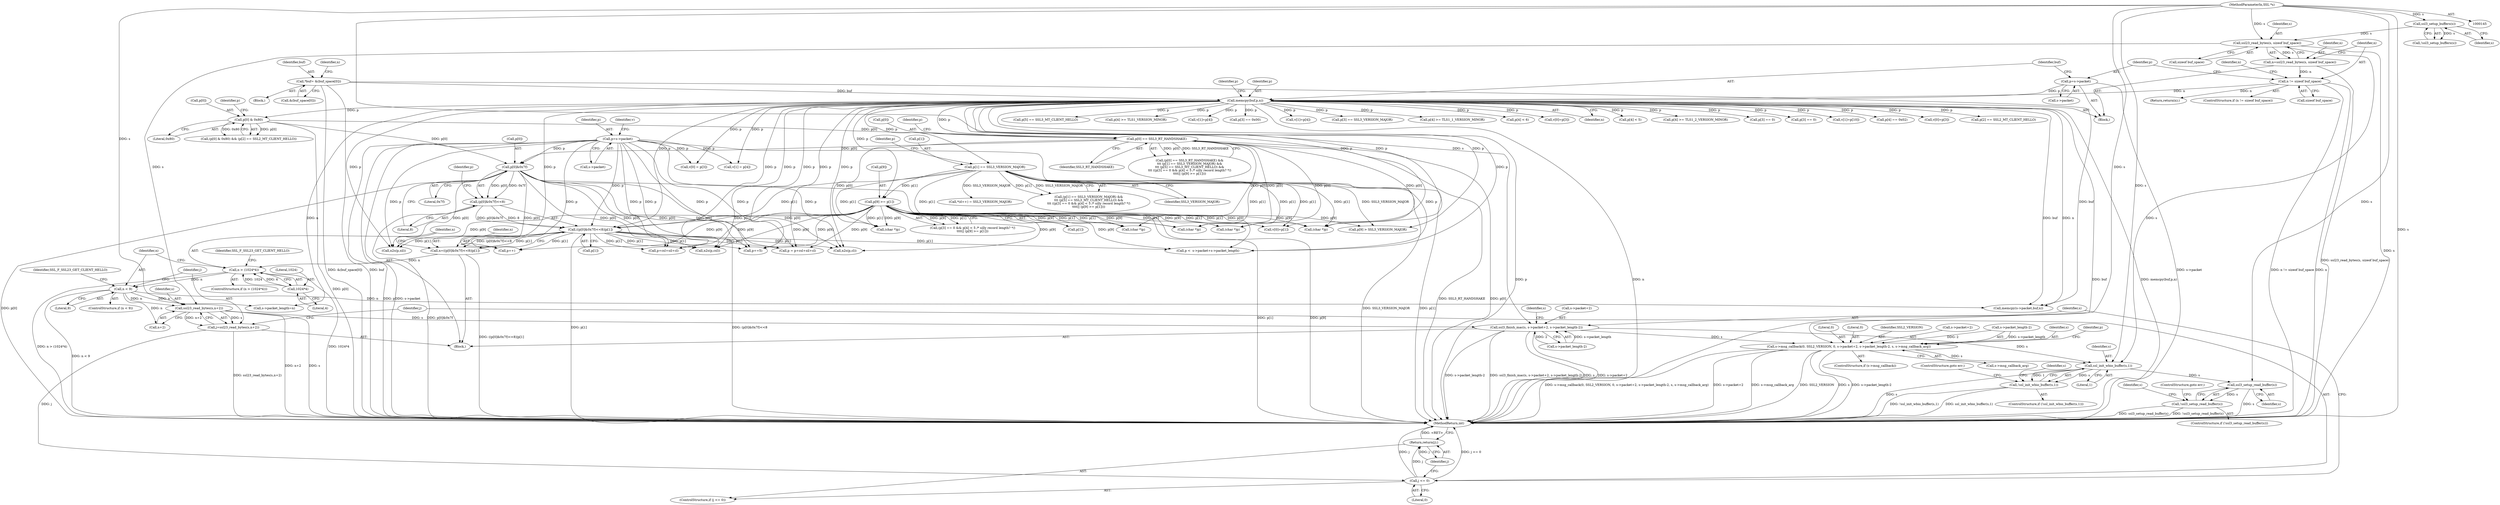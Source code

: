 digraph "0_openssl_26a59d9b46574e457870197dffa802871b4c8fc7_0@API" {
"1000769" [label="(Call,ssl23_read_bytes(s,n+2))"];
"1000197" [label="(Call,ssl23_read_bytes(s, sizeof buf_space))"];
"1000192" [label="(Call,ssl3_setup_buffers(s))"];
"1000146" [label="(MethodParameterIn,SSL *s)"];
"1000759" [label="(Call,n < 9)"];
"1000748" [label="(Call,n > (1024*4))"];
"1000734" [label="(Call,n=((p[0]&0x7f)<<8)|p[1])"];
"1000736" [label="(Call,((p[0]&0x7f)<<8)|p[1])"];
"1000737" [label="(Call,(p[0]&0x7f)<<8)"];
"1000738" [label="(Call,p[0]&0x7f)"];
"1000715" [label="(Call,p=s->packet)"];
"1000219" [label="(Call,p[0] & 0x80)"];
"1000213" [label="(Call,memcpy(buf,p,n))"];
"1000150" [label="(Call,*buf= &(buf_space[0]))"];
"1000208" [label="(Call,p=s->packet)"];
"1000202" [label="(Call,n != sizeof buf_space)"];
"1000195" [label="(Call,n=ssl23_read_bytes(s, sizeof buf_space))"];
"1000428" [label="(Call,p[0] == SSL3_RT_HANDSHAKE)"];
"1000434" [label="(Call,p[1] == SSL3_VERSION_MAJOR)"];
"1000457" [label="(Call,p[9] >= p[1])"];
"1000750" [label="(Call,1024*4)"];
"1000767" [label="(Call,j=ssl23_read_bytes(s,n+2))"];
"1000775" [label="(Call,j <= 0)"];
"1000778" [label="(Return,return(j);)"];
"1000780" [label="(Call,ssl3_finish_mac(s, s->packet+2, s->packet_length-2))"];
"1000796" [label="(Call,s->msg_callback(0, SSL2_VERSION, 0, s->packet+2, s->packet_length-2, s, s->msg_callback_arg))"];
"1001076" [label="(Call,ssl_init_wbio_buffer(s,1))"];
"1001075" [label="(Call,!ssl_init_wbio_buffer(s,1))"];
"1001097" [label="(Call,ssl3_setup_read_buffer(s))"];
"1001096" [label="(Call,!ssl3_setup_read_buffer(s))"];
"1000782" [label="(Call,s->packet+2)"];
"1000458" [label="(Call,p[9])"];
"1000461" [label="(Call,p[1])"];
"1000192" [label="(Call,ssl3_setup_buffers(s))"];
"1000796" [label="(Call,s->msg_callback(0, SSL2_VERSION, 0, s->packet+2, s->packet_length-2, s, s->msg_callback_arg))"];
"1000739" [label="(Call,p[0])"];
"1000720" [label="(Call,v[0] = p[3])"];
"1001095" [label="(ControlStructure,if (!ssl3_setup_read_buffer(s)))"];
"1000825" [label="(Call,n2s(p,sil))"];
"1001114" [label="(Call,memcpy(s->packet,buf,n))"];
"1000219" [label="(Call,p[0] & 0x80)"];
"1000199" [label="(Call,sizeof buf_space)"];
"1000792" [label="(ControlStructure,if (s->msg_callback))"];
"1000759" [label="(Call,n < 9)"];
"1000445" [label="(Call,(p[3] == 0 && p[4] < 5 /* silly record length? */)\n\t\t\t\t|| (p[9] >= p[1]))"];
"1001000" [label="(Call,p++)"];
"1001078" [label="(Literal,1)"];
"1000208" [label="(Call,p=s->packet)"];
"1000737" [label="(Call,(p[0]&0x7f)<<8)"];
"1000819" [label="(Call,p+=5)"];
"1000432" [label="(Identifier,SSL3_RT_HANDSHAKE)"];
"1000202" [label="(Call,n != sizeof buf_space)"];
"1000440" [label="(Call,p[5] == SSL3_MT_CLIENT_HELLO)"];
"1000760" [label="(Identifier,n)"];
"1000166" [label="(Identifier,n)"];
"1000985" [label="(Call,p <  s->packet+s->packet_length)"];
"1000290" [label="(Call,p[4] >= TLS1_VERSION_MINOR)"];
"1000435" [label="(Call,p[1])"];
"1000722" [label="(Identifier,v)"];
"1000250" [label="(Call,v[1]=p[4])"];
"1000776" [label="(Identifier,j)"];
"1001080" [label="(Call,s->packet_length=n)"];
"1000232" [label="(Call,p[3] == 0x00)"];
"1000781" [label="(Identifier,s)"];
"1000794" [label="(Identifier,s)"];
"1000770" [label="(Identifier,s)"];
"1000764" [label="(Identifier,SSL_F_SSL23_GET_CLIENT_HELLO)"];
"1000716" [label="(Identifier,p)"];
"1000743" [label="(Literal,8)"];
"1000977" [label="(Call,p+csl+sil+cl)"];
"1000676" [label="(Call,(char *)p)"];
"1000811" [label="(Call,s->msg_callback_arg)"];
"1000180" [label="(Block,)"];
"1000457" [label="(Call,p[9] >= p[1])"];
"1000282" [label="(Call,v[1]=p[4])"];
"1000269" [label="(Call,p[3] == SSL3_VERSION_MAJOR)"];
"1001098" [label="(Identifier,s)"];
"1000323" [label="(Call,p[4] >= TLS1_1_VERSION_MINOR)"];
"1000736" [label="(Call,((p[0]&0x7f)<<8)|p[1])"];
"1000151" [label="(Identifier,buf)"];
"1000715" [label="(Call,p=s->packet)"];
"1000775" [label="(Call,j <= 0)"];
"1000479" [label="(Call,p[4] < 6)"];
"1000777" [label="(Literal,0)"];
"1000747" [label="(ControlStructure,if (n > (1024*4)))"];
"1000644" [label="(Call,(char *)p)"];
"1000744" [label="(Call,p[1])"];
"1000755" [label="(Identifier,SSL_F_SSL23_GET_CLIENT_HELLO)"];
"1000223" [label="(Literal,0x80)"];
"1000465" [label="(Call,v[0]=p[1])"];
"1000768" [label="(Identifier,j)"];
"1000774" [label="(ControlStructure,if (j <= 0))"];
"1000204" [label="(Call,sizeof buf_space)"];
"1000429" [label="(Call,p[0])"];
"1000778" [label="(Return,return(j);)"];
"1000215" [label="(Identifier,p)"];
"1000738" [label="(Call,p[0]&0x7f)"];
"1000748" [label="(Call,n > (1024*4))"];
"1000711" [label="(Block,)"];
"1000734" [label="(Call,n=((p[0]&0x7f)<<8)|p[1])"];
"1000661" [label="(Call,(char *)p)"];
"1000243" [label="(Call,v[0]=p[3])"];
"1000147" [label="(Block,)"];
"1000216" [label="(Identifier,n)"];
"1000822" [label="(Call,n2s(p,csl))"];
"1000452" [label="(Call,p[4] < 5)"];
"1001079" [label="(ControlStructure,goto err;)"];
"1001099" [label="(ControlStructure,goto err;)"];
"1000815" [label="(Identifier,p)"];
"1001076" [label="(Call,ssl_init_wbio_buffer(s,1))"];
"1001075" [label="(Call,!ssl_init_wbio_buffer(s,1))"];
"1001074" [label="(ControlStructure,if (!ssl_init_wbio_buffer(s,1)))"];
"1000750" [label="(Call,1024*4)"];
"1000780" [label="(Call,ssl3_finish_mac(s, s->packet+2, s->packet_length-2))"];
"1000193" [label="(Identifier,s)"];
"1000727" [label="(Call,v[1] = p[4])"];
"1000717" [label="(Call,s->packet)"];
"1000758" [label="(ControlStructure,if (n < 9))"];
"1000298" [label="(Call,p[4] >= TLS1_2_VERSION_MINOR)"];
"1000226" [label="(Identifier,p)"];
"1000206" [label="(Return,return(n);)"];
"1000447" [label="(Call,p[3] == 0)"];
"1000745" [label="(Identifier,p)"];
"1000771" [label="(Call,n+2)"];
"1000635" [label="(Call,(char *)p)"];
"1000210" [label="(Call,s->packet)"];
"1000203" [label="(Identifier,n)"];
"1001097" [label="(Call,ssl3_setup_read_buffer(s))"];
"1000868" [label="(Call,*(d++) = SSL3_VERSION_MAJOR)"];
"1000150" [label="(Call,*buf= &(buf_space[0]))"];
"1000761" [label="(Literal,9)"];
"1000797" [label="(Literal,0)"];
"1000767" [label="(Call,j=ssl23_read_bytes(s,n+2))"];
"1000201" [label="(ControlStructure,if (n != sizeof buf_space))"];
"1000474" [label="(Call,p[3] == 0)"];
"1000799" [label="(Literal,0)"];
"1000220" [label="(Call,p[0])"];
"1000433" [label="(Call,(p[1] == SSL3_VERSION_MAJOR) &&\n\t\t\t (p[5] == SSL3_MT_CLIENT_HELLO) &&\n\t\t\t ((p[3] == 0 && p[4] < 5 /* silly record length? */)\n\t\t\t\t|| (p[9] >= p[1])))"];
"1000197" [label="(Call,ssl23_read_bytes(s, sizeof buf_space))"];
"1000209" [label="(Identifier,p)"];
"1000442" [label="(Identifier,p)"];
"1000438" [label="(Identifier,SSL3_VERSION_MAJOR)"];
"1000501" [label="(Call,v[1]=p[10])"];
"1000490" [label="(Call,p[9] > SSL3_VERSION_MAJOR)"];
"1000975" [label="(Call,p = p+csl+sil+cl)"];
"1000427" [label="(Call,(p[0] == SSL3_RT_HANDSHAKE) &&\n\t\t\t (p[1] == SSL3_VERSION_MAJOR) &&\n\t\t\t (p[5] == SSL3_MT_CLIENT_HELLO) &&\n\t\t\t ((p[3] == 0 && p[4] < 5 /* silly record length? */)\n\t\t\t\t|| (p[9] >= p[1])))"];
"1000218" [label="(Call,(p[0] & 0x80) && (p[2] == SSL2_MT_CLIENT_HELLO))"];
"1000207" [label="(Identifier,n)"];
"1000214" [label="(Identifier,buf)"];
"1000221" [label="(Identifier,p)"];
"1001077" [label="(Identifier,s)"];
"1000798" [label="(Identifier,SSL2_VERSION)"];
"1000237" [label="(Call,p[4] == 0x02)"];
"1000800" [label="(Call,s->packet+2)"];
"1000152" [label="(Call,&(buf_space[0]))"];
"1000196" [label="(Identifier,n)"];
"1000787" [label="(Call,s->packet_length-2)"];
"1000752" [label="(Literal,4)"];
"1001102" [label="(Identifier,s)"];
"1000195" [label="(Call,n=ssl23_read_bytes(s, sizeof buf_space))"];
"1000275" [label="(Call,v[0]=p[3])"];
"1000749" [label="(Identifier,n)"];
"1001274" [label="(MethodReturn,int)"];
"1000751" [label="(Literal,1024)"];
"1000779" [label="(Identifier,j)"];
"1001096" [label="(Call,!ssl3_setup_read_buffer(s))"];
"1000735" [label="(Identifier,n)"];
"1000428" [label="(Call,p[0] == SSL3_RT_HANDSHAKE)"];
"1000805" [label="(Call,s->packet_length-2)"];
"1000742" [label="(Literal,0x7f)"];
"1001082" [label="(Identifier,s)"];
"1000769" [label="(Call,ssl23_read_bytes(s,n+2))"];
"1000224" [label="(Call,p[2] == SSL2_MT_CLIENT_HELLO)"];
"1000198" [label="(Identifier,s)"];
"1000653" [label="(Call,(char *)p)"];
"1000191" [label="(Call,!ssl3_setup_buffers(s))"];
"1000436" [label="(Identifier,p)"];
"1000828" [label="(Call,n2s(p,cl))"];
"1000810" [label="(Identifier,s)"];
"1000146" [label="(MethodParameterIn,SSL *s)"];
"1000434" [label="(Call,p[1] == SSL3_VERSION_MAJOR)"];
"1000213" [label="(Call,memcpy(buf,p,n))"];
"1000769" -> "1000767"  [label="AST: "];
"1000769" -> "1000771"  [label="CFG: "];
"1000770" -> "1000769"  [label="AST: "];
"1000771" -> "1000769"  [label="AST: "];
"1000767" -> "1000769"  [label="CFG: "];
"1000769" -> "1001274"  [label="DDG: s"];
"1000769" -> "1001274"  [label="DDG: n+2"];
"1000769" -> "1000767"  [label="DDG: s"];
"1000769" -> "1000767"  [label="DDG: n+2"];
"1000197" -> "1000769"  [label="DDG: s"];
"1000146" -> "1000769"  [label="DDG: s"];
"1000759" -> "1000769"  [label="DDG: n"];
"1000769" -> "1000780"  [label="DDG: s"];
"1000197" -> "1000195"  [label="AST: "];
"1000197" -> "1000199"  [label="CFG: "];
"1000198" -> "1000197"  [label="AST: "];
"1000199" -> "1000197"  [label="AST: "];
"1000195" -> "1000197"  [label="CFG: "];
"1000197" -> "1001274"  [label="DDG: s"];
"1000197" -> "1000195"  [label="DDG: s"];
"1000192" -> "1000197"  [label="DDG: s"];
"1000146" -> "1000197"  [label="DDG: s"];
"1000197" -> "1001076"  [label="DDG: s"];
"1000192" -> "1000191"  [label="AST: "];
"1000192" -> "1000193"  [label="CFG: "];
"1000193" -> "1000192"  [label="AST: "];
"1000191" -> "1000192"  [label="CFG: "];
"1000192" -> "1000191"  [label="DDG: s"];
"1000146" -> "1000192"  [label="DDG: s"];
"1000146" -> "1000145"  [label="AST: "];
"1000146" -> "1001274"  [label="DDG: s"];
"1000146" -> "1000780"  [label="DDG: s"];
"1000146" -> "1000796"  [label="DDG: s"];
"1000146" -> "1001076"  [label="DDG: s"];
"1000146" -> "1001097"  [label="DDG: s"];
"1000759" -> "1000758"  [label="AST: "];
"1000759" -> "1000761"  [label="CFG: "];
"1000760" -> "1000759"  [label="AST: "];
"1000761" -> "1000759"  [label="AST: "];
"1000764" -> "1000759"  [label="CFG: "];
"1000768" -> "1000759"  [label="CFG: "];
"1000759" -> "1001274"  [label="DDG: n < 9"];
"1000748" -> "1000759"  [label="DDG: n"];
"1000759" -> "1000771"  [label="DDG: n"];
"1000759" -> "1001080"  [label="DDG: n"];
"1000759" -> "1001114"  [label="DDG: n"];
"1000748" -> "1000747"  [label="AST: "];
"1000748" -> "1000750"  [label="CFG: "];
"1000749" -> "1000748"  [label="AST: "];
"1000750" -> "1000748"  [label="AST: "];
"1000755" -> "1000748"  [label="CFG: "];
"1000760" -> "1000748"  [label="CFG: "];
"1000748" -> "1001274"  [label="DDG: n > (1024*4)"];
"1000748" -> "1001274"  [label="DDG: 1024*4"];
"1000734" -> "1000748"  [label="DDG: n"];
"1000750" -> "1000748"  [label="DDG: 1024"];
"1000750" -> "1000748"  [label="DDG: 4"];
"1000734" -> "1000711"  [label="AST: "];
"1000734" -> "1000736"  [label="CFG: "];
"1000735" -> "1000734"  [label="AST: "];
"1000736" -> "1000734"  [label="AST: "];
"1000749" -> "1000734"  [label="CFG: "];
"1000734" -> "1001274"  [label="DDG: ((p[0]&0x7f)<<8)|p[1]"];
"1000736" -> "1000734"  [label="DDG: (p[0]&0x7f)<<8"];
"1000736" -> "1000734"  [label="DDG: p[1]"];
"1000736" -> "1000744"  [label="CFG: "];
"1000737" -> "1000736"  [label="AST: "];
"1000744" -> "1000736"  [label="AST: "];
"1000736" -> "1001274"  [label="DDG: p[1]"];
"1000736" -> "1001274"  [label="DDG: (p[0]&0x7f)<<8"];
"1000737" -> "1000736"  [label="DDG: p[0]&0x7f"];
"1000737" -> "1000736"  [label="DDG: 8"];
"1000434" -> "1000736"  [label="DDG: p[1]"];
"1000457" -> "1000736"  [label="DDG: p[1]"];
"1000715" -> "1000736"  [label="DDG: p"];
"1000213" -> "1000736"  [label="DDG: p"];
"1000736" -> "1000819"  [label="DDG: p[1]"];
"1000736" -> "1000822"  [label="DDG: p[1]"];
"1000736" -> "1000825"  [label="DDG: p[1]"];
"1000736" -> "1000828"  [label="DDG: p[1]"];
"1000736" -> "1000975"  [label="DDG: p[1]"];
"1000736" -> "1000977"  [label="DDG: p[1]"];
"1000736" -> "1000985"  [label="DDG: p[1]"];
"1000736" -> "1001000"  [label="DDG: p[1]"];
"1000737" -> "1000743"  [label="CFG: "];
"1000738" -> "1000737"  [label="AST: "];
"1000743" -> "1000737"  [label="AST: "];
"1000745" -> "1000737"  [label="CFG: "];
"1000737" -> "1001274"  [label="DDG: p[0]&0x7f"];
"1000738" -> "1000737"  [label="DDG: p[0]"];
"1000738" -> "1000737"  [label="DDG: 0x7f"];
"1000738" -> "1000742"  [label="CFG: "];
"1000739" -> "1000738"  [label="AST: "];
"1000742" -> "1000738"  [label="AST: "];
"1000743" -> "1000738"  [label="CFG: "];
"1000738" -> "1001274"  [label="DDG: p[0]"];
"1000715" -> "1000738"  [label="DDG: p"];
"1000219" -> "1000738"  [label="DDG: p[0]"];
"1000428" -> "1000738"  [label="DDG: p[0]"];
"1000738" -> "1000819"  [label="DDG: p[0]"];
"1000738" -> "1000822"  [label="DDG: p[0]"];
"1000738" -> "1000825"  [label="DDG: p[0]"];
"1000738" -> "1000828"  [label="DDG: p[0]"];
"1000738" -> "1000975"  [label="DDG: p[0]"];
"1000738" -> "1000977"  [label="DDG: p[0]"];
"1000738" -> "1000985"  [label="DDG: p[0]"];
"1000738" -> "1001000"  [label="DDG: p[0]"];
"1000715" -> "1000711"  [label="AST: "];
"1000715" -> "1000717"  [label="CFG: "];
"1000716" -> "1000715"  [label="AST: "];
"1000717" -> "1000715"  [label="AST: "];
"1000722" -> "1000715"  [label="CFG: "];
"1000715" -> "1001274"  [label="DDG: p"];
"1000715" -> "1001274"  [label="DDG: s->packet"];
"1000715" -> "1000720"  [label="DDG: p"];
"1000715" -> "1000727"  [label="DDG: p"];
"1000715" -> "1000819"  [label="DDG: p"];
"1000715" -> "1000822"  [label="DDG: p"];
"1000715" -> "1000825"  [label="DDG: p"];
"1000715" -> "1000828"  [label="DDG: p"];
"1000715" -> "1000975"  [label="DDG: p"];
"1000715" -> "1000977"  [label="DDG: p"];
"1000715" -> "1000985"  [label="DDG: p"];
"1000715" -> "1001000"  [label="DDG: p"];
"1000219" -> "1000218"  [label="AST: "];
"1000219" -> "1000223"  [label="CFG: "];
"1000220" -> "1000219"  [label="AST: "];
"1000223" -> "1000219"  [label="AST: "];
"1000226" -> "1000219"  [label="CFG: "];
"1000218" -> "1000219"  [label="CFG: "];
"1000219" -> "1001274"  [label="DDG: p[0]"];
"1000219" -> "1000218"  [label="DDG: p[0]"];
"1000219" -> "1000218"  [label="DDG: 0x80"];
"1000213" -> "1000219"  [label="DDG: p"];
"1000219" -> "1000428"  [label="DDG: p[0]"];
"1000213" -> "1000180"  [label="AST: "];
"1000213" -> "1000216"  [label="CFG: "];
"1000214" -> "1000213"  [label="AST: "];
"1000215" -> "1000213"  [label="AST: "];
"1000216" -> "1000213"  [label="AST: "];
"1000221" -> "1000213"  [label="CFG: "];
"1000213" -> "1001274"  [label="DDG: n"];
"1000213" -> "1001274"  [label="DDG: buf"];
"1000213" -> "1001274"  [label="DDG: memcpy(buf,p,n)"];
"1000213" -> "1001274"  [label="DDG: p"];
"1000150" -> "1000213"  [label="DDG: buf"];
"1000208" -> "1000213"  [label="DDG: p"];
"1000202" -> "1000213"  [label="DDG: n"];
"1000213" -> "1000224"  [label="DDG: p"];
"1000213" -> "1000232"  [label="DDG: p"];
"1000213" -> "1000237"  [label="DDG: p"];
"1000213" -> "1000243"  [label="DDG: p"];
"1000213" -> "1000250"  [label="DDG: p"];
"1000213" -> "1000269"  [label="DDG: p"];
"1000213" -> "1000275"  [label="DDG: p"];
"1000213" -> "1000282"  [label="DDG: p"];
"1000213" -> "1000290"  [label="DDG: p"];
"1000213" -> "1000298"  [label="DDG: p"];
"1000213" -> "1000323"  [label="DDG: p"];
"1000213" -> "1000428"  [label="DDG: p"];
"1000213" -> "1000434"  [label="DDG: p"];
"1000213" -> "1000440"  [label="DDG: p"];
"1000213" -> "1000447"  [label="DDG: p"];
"1000213" -> "1000452"  [label="DDG: p"];
"1000213" -> "1000457"  [label="DDG: p"];
"1000213" -> "1000465"  [label="DDG: p"];
"1000213" -> "1000474"  [label="DDG: p"];
"1000213" -> "1000479"  [label="DDG: p"];
"1000213" -> "1000490"  [label="DDG: p"];
"1000213" -> "1000501"  [label="DDG: p"];
"1000213" -> "1000635"  [label="DDG: p"];
"1000213" -> "1000720"  [label="DDG: p"];
"1000213" -> "1000727"  [label="DDG: p"];
"1000213" -> "1000819"  [label="DDG: p"];
"1000213" -> "1000822"  [label="DDG: p"];
"1000213" -> "1000825"  [label="DDG: p"];
"1000213" -> "1000828"  [label="DDG: p"];
"1000213" -> "1000975"  [label="DDG: p"];
"1000213" -> "1000977"  [label="DDG: p"];
"1000213" -> "1000985"  [label="DDG: p"];
"1000213" -> "1001000"  [label="DDG: p"];
"1000213" -> "1001080"  [label="DDG: n"];
"1000213" -> "1001114"  [label="DDG: buf"];
"1000213" -> "1001114"  [label="DDG: n"];
"1000150" -> "1000147"  [label="AST: "];
"1000150" -> "1000152"  [label="CFG: "];
"1000151" -> "1000150"  [label="AST: "];
"1000152" -> "1000150"  [label="AST: "];
"1000166" -> "1000150"  [label="CFG: "];
"1000150" -> "1001274"  [label="DDG: buf"];
"1000150" -> "1001274"  [label="DDG: &(buf_space[0])"];
"1000150" -> "1001114"  [label="DDG: buf"];
"1000208" -> "1000180"  [label="AST: "];
"1000208" -> "1000210"  [label="CFG: "];
"1000209" -> "1000208"  [label="AST: "];
"1000210" -> "1000208"  [label="AST: "];
"1000214" -> "1000208"  [label="CFG: "];
"1000208" -> "1001274"  [label="DDG: s->packet"];
"1000202" -> "1000201"  [label="AST: "];
"1000202" -> "1000204"  [label="CFG: "];
"1000203" -> "1000202"  [label="AST: "];
"1000204" -> "1000202"  [label="AST: "];
"1000207" -> "1000202"  [label="CFG: "];
"1000209" -> "1000202"  [label="CFG: "];
"1000202" -> "1001274"  [label="DDG: n"];
"1000202" -> "1001274"  [label="DDG: n != sizeof buf_space"];
"1000195" -> "1000202"  [label="DDG: n"];
"1000202" -> "1000206"  [label="DDG: n"];
"1000195" -> "1000180"  [label="AST: "];
"1000196" -> "1000195"  [label="AST: "];
"1000203" -> "1000195"  [label="CFG: "];
"1000195" -> "1001274"  [label="DDG: ssl23_read_bytes(s, sizeof buf_space)"];
"1000428" -> "1000427"  [label="AST: "];
"1000428" -> "1000432"  [label="CFG: "];
"1000429" -> "1000428"  [label="AST: "];
"1000432" -> "1000428"  [label="AST: "];
"1000436" -> "1000428"  [label="CFG: "];
"1000427" -> "1000428"  [label="CFG: "];
"1000428" -> "1001274"  [label="DDG: SSL3_RT_HANDSHAKE"];
"1000428" -> "1001274"  [label="DDG: p[0]"];
"1000428" -> "1000427"  [label="DDG: p[0]"];
"1000428" -> "1000427"  [label="DDG: SSL3_RT_HANDSHAKE"];
"1000428" -> "1000635"  [label="DDG: p[0]"];
"1000428" -> "1000644"  [label="DDG: p[0]"];
"1000428" -> "1000653"  [label="DDG: p[0]"];
"1000428" -> "1000661"  [label="DDG: p[0]"];
"1000428" -> "1000676"  [label="DDG: p[0]"];
"1000434" -> "1000433"  [label="AST: "];
"1000434" -> "1000438"  [label="CFG: "];
"1000435" -> "1000434"  [label="AST: "];
"1000438" -> "1000434"  [label="AST: "];
"1000442" -> "1000434"  [label="CFG: "];
"1000433" -> "1000434"  [label="CFG: "];
"1000434" -> "1001274"  [label="DDG: SSL3_VERSION_MAJOR"];
"1000434" -> "1001274"  [label="DDG: p[1]"];
"1000434" -> "1000433"  [label="DDG: p[1]"];
"1000434" -> "1000433"  [label="DDG: SSL3_VERSION_MAJOR"];
"1000434" -> "1000457"  [label="DDG: p[1]"];
"1000434" -> "1000465"  [label="DDG: p[1]"];
"1000434" -> "1000490"  [label="DDG: SSL3_VERSION_MAJOR"];
"1000434" -> "1000635"  [label="DDG: p[1]"];
"1000434" -> "1000644"  [label="DDG: p[1]"];
"1000434" -> "1000653"  [label="DDG: p[1]"];
"1000434" -> "1000661"  [label="DDG: p[1]"];
"1000434" -> "1000676"  [label="DDG: p[1]"];
"1000434" -> "1000868"  [label="DDG: SSL3_VERSION_MAJOR"];
"1000457" -> "1000445"  [label="AST: "];
"1000457" -> "1000461"  [label="CFG: "];
"1000458" -> "1000457"  [label="AST: "];
"1000461" -> "1000457"  [label="AST: "];
"1000445" -> "1000457"  [label="CFG: "];
"1000457" -> "1001274"  [label="DDG: p[1]"];
"1000457" -> "1001274"  [label="DDG: p[9]"];
"1000457" -> "1000445"  [label="DDG: p[9]"];
"1000457" -> "1000445"  [label="DDG: p[1]"];
"1000457" -> "1000465"  [label="DDG: p[1]"];
"1000457" -> "1000490"  [label="DDG: p[9]"];
"1000457" -> "1000635"  [label="DDG: p[9]"];
"1000457" -> "1000635"  [label="DDG: p[1]"];
"1000457" -> "1000644"  [label="DDG: p[9]"];
"1000457" -> "1000644"  [label="DDG: p[1]"];
"1000457" -> "1000653"  [label="DDG: p[9]"];
"1000457" -> "1000653"  [label="DDG: p[1]"];
"1000457" -> "1000661"  [label="DDG: p[9]"];
"1000457" -> "1000661"  [label="DDG: p[1]"];
"1000457" -> "1000676"  [label="DDG: p[9]"];
"1000457" -> "1000676"  [label="DDG: p[1]"];
"1000457" -> "1000819"  [label="DDG: p[9]"];
"1000457" -> "1000822"  [label="DDG: p[9]"];
"1000457" -> "1000825"  [label="DDG: p[9]"];
"1000457" -> "1000828"  [label="DDG: p[9]"];
"1000457" -> "1000975"  [label="DDG: p[9]"];
"1000457" -> "1000977"  [label="DDG: p[9]"];
"1000457" -> "1000985"  [label="DDG: p[9]"];
"1000457" -> "1001000"  [label="DDG: p[9]"];
"1000750" -> "1000752"  [label="CFG: "];
"1000751" -> "1000750"  [label="AST: "];
"1000752" -> "1000750"  [label="AST: "];
"1000767" -> "1000711"  [label="AST: "];
"1000768" -> "1000767"  [label="AST: "];
"1000776" -> "1000767"  [label="CFG: "];
"1000767" -> "1001274"  [label="DDG: ssl23_read_bytes(s,n+2)"];
"1000767" -> "1000775"  [label="DDG: j"];
"1000775" -> "1000774"  [label="AST: "];
"1000775" -> "1000777"  [label="CFG: "];
"1000776" -> "1000775"  [label="AST: "];
"1000777" -> "1000775"  [label="AST: "];
"1000779" -> "1000775"  [label="CFG: "];
"1000781" -> "1000775"  [label="CFG: "];
"1000775" -> "1001274"  [label="DDG: j"];
"1000775" -> "1001274"  [label="DDG: j <= 0"];
"1000775" -> "1000778"  [label="DDG: j"];
"1000778" -> "1000774"  [label="AST: "];
"1000778" -> "1000779"  [label="CFG: "];
"1000779" -> "1000778"  [label="AST: "];
"1001274" -> "1000778"  [label="CFG: "];
"1000778" -> "1001274"  [label="DDG: <RET>"];
"1000779" -> "1000778"  [label="DDG: j"];
"1000780" -> "1000711"  [label="AST: "];
"1000780" -> "1000787"  [label="CFG: "];
"1000781" -> "1000780"  [label="AST: "];
"1000782" -> "1000780"  [label="AST: "];
"1000787" -> "1000780"  [label="AST: "];
"1000794" -> "1000780"  [label="CFG: "];
"1000780" -> "1001274"  [label="DDG: ssl3_finish_mac(s, s->packet+2, s->packet_length-2)"];
"1000780" -> "1001274"  [label="DDG: s"];
"1000780" -> "1001274"  [label="DDG: s->packet+2"];
"1000780" -> "1001274"  [label="DDG: s->packet_length-2"];
"1000787" -> "1000780"  [label="DDG: s->packet_length"];
"1000787" -> "1000780"  [label="DDG: 2"];
"1000780" -> "1000796"  [label="DDG: s"];
"1000780" -> "1001076"  [label="DDG: s"];
"1000796" -> "1000792"  [label="AST: "];
"1000796" -> "1000811"  [label="CFG: "];
"1000797" -> "1000796"  [label="AST: "];
"1000798" -> "1000796"  [label="AST: "];
"1000799" -> "1000796"  [label="AST: "];
"1000800" -> "1000796"  [label="AST: "];
"1000805" -> "1000796"  [label="AST: "];
"1000810" -> "1000796"  [label="AST: "];
"1000811" -> "1000796"  [label="AST: "];
"1000815" -> "1000796"  [label="CFG: "];
"1000796" -> "1001274"  [label="DDG: s"];
"1000796" -> "1001274"  [label="DDG: s->packet_length-2"];
"1000796" -> "1001274"  [label="DDG: s->msg_callback(0, SSL2_VERSION, 0, s->packet+2, s->packet_length-2, s, s->msg_callback_arg)"];
"1000796" -> "1001274"  [label="DDG: s->packet+2"];
"1000796" -> "1001274"  [label="DDG: s->msg_callback_arg"];
"1000796" -> "1001274"  [label="DDG: SSL2_VERSION"];
"1000805" -> "1000796"  [label="DDG: s->packet_length"];
"1000805" -> "1000796"  [label="DDG: 2"];
"1000796" -> "1001076"  [label="DDG: s"];
"1001076" -> "1001075"  [label="AST: "];
"1001076" -> "1001078"  [label="CFG: "];
"1001077" -> "1001076"  [label="AST: "];
"1001078" -> "1001076"  [label="AST: "];
"1001075" -> "1001076"  [label="CFG: "];
"1001076" -> "1001274"  [label="DDG: s"];
"1001076" -> "1001075"  [label="DDG: s"];
"1001076" -> "1001075"  [label="DDG: 1"];
"1001076" -> "1001097"  [label="DDG: s"];
"1001075" -> "1001074"  [label="AST: "];
"1001079" -> "1001075"  [label="CFG: "];
"1001082" -> "1001075"  [label="CFG: "];
"1001075" -> "1001274"  [label="DDG: !ssl_init_wbio_buffer(s,1)"];
"1001075" -> "1001274"  [label="DDG: ssl_init_wbio_buffer(s,1)"];
"1001097" -> "1001096"  [label="AST: "];
"1001097" -> "1001098"  [label="CFG: "];
"1001098" -> "1001097"  [label="AST: "];
"1001096" -> "1001097"  [label="CFG: "];
"1001097" -> "1001274"  [label="DDG: s"];
"1001097" -> "1001096"  [label="DDG: s"];
"1001096" -> "1001095"  [label="AST: "];
"1001099" -> "1001096"  [label="CFG: "];
"1001102" -> "1001096"  [label="CFG: "];
"1001096" -> "1001274"  [label="DDG: ssl3_setup_read_buffer(s)"];
"1001096" -> "1001274"  [label="DDG: !ssl3_setup_read_buffer(s)"];
}
